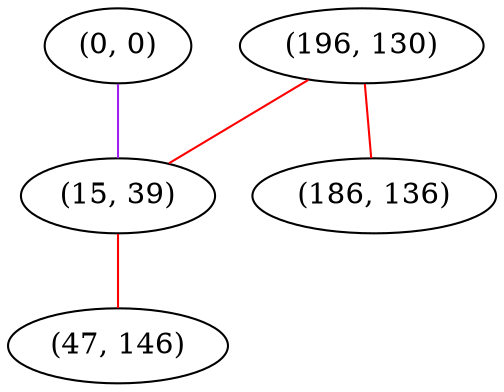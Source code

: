 graph "" {
"(196, 130)";
"(0, 0)";
"(15, 39)";
"(47, 146)";
"(186, 136)";
"(196, 130)" -- "(186, 136)"  [color=red, key=0, weight=1];
"(196, 130)" -- "(15, 39)"  [color=red, key=0, weight=1];
"(0, 0)" -- "(15, 39)"  [color=purple, key=0, weight=4];
"(15, 39)" -- "(47, 146)"  [color=red, key=0, weight=1];
}
